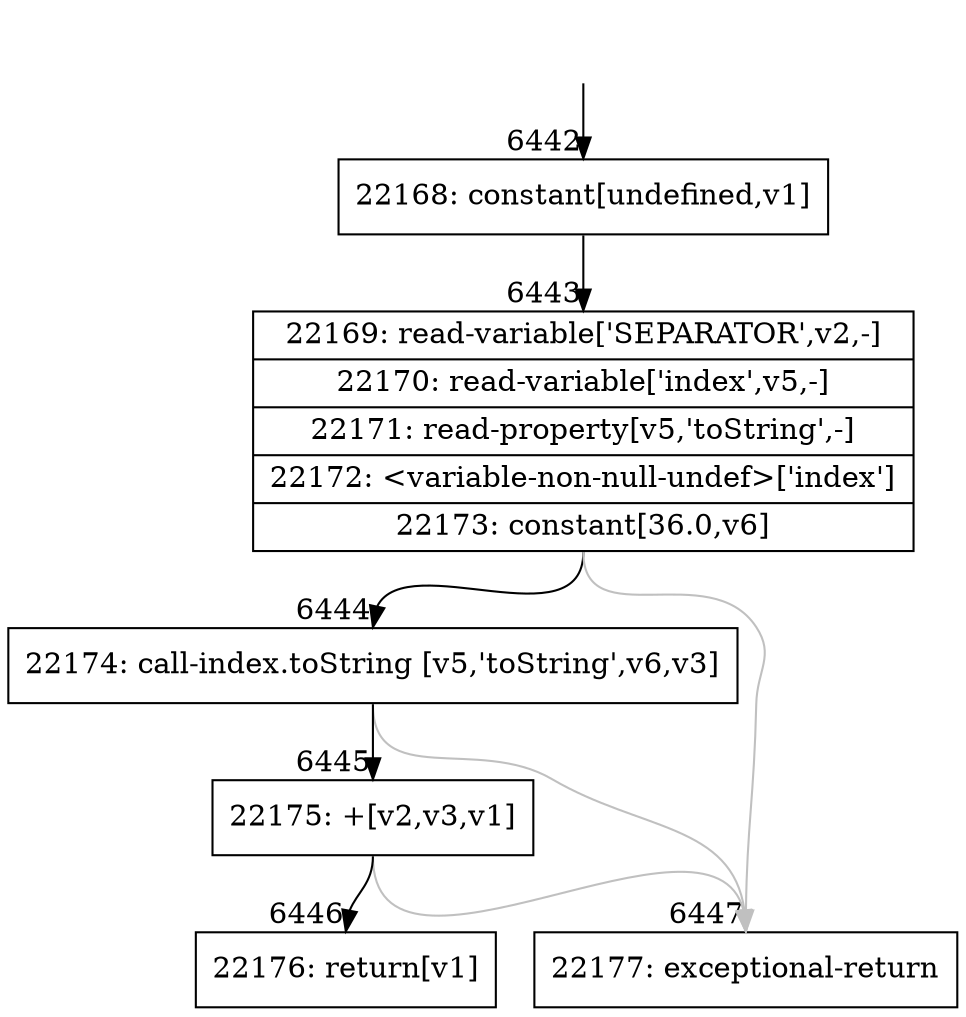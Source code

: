 digraph {
rankdir="TD"
BB_entry443[shape=none,label=""];
BB_entry443 -> BB6442 [tailport=s, headport=n, headlabel="    6442"]
BB6442 [shape=record label="{22168: constant[undefined,v1]}" ] 
BB6442 -> BB6443 [tailport=s, headport=n, headlabel="      6443"]
BB6443 [shape=record label="{22169: read-variable['SEPARATOR',v2,-]|22170: read-variable['index',v5,-]|22171: read-property[v5,'toString',-]|22172: \<variable-non-null-undef\>['index']|22173: constant[36.0,v6]}" ] 
BB6443 -> BB6444 [tailport=s, headport=n, headlabel="      6444"]
BB6443 -> BB6447 [tailport=s, headport=n, color=gray, headlabel="      6447"]
BB6444 [shape=record label="{22174: call-index.toString [v5,'toString',v6,v3]}" ] 
BB6444 -> BB6445 [tailport=s, headport=n, headlabel="      6445"]
BB6444 -> BB6447 [tailport=s, headport=n, color=gray]
BB6445 [shape=record label="{22175: +[v2,v3,v1]}" ] 
BB6445 -> BB6446 [tailport=s, headport=n, headlabel="      6446"]
BB6445 -> BB6447 [tailport=s, headport=n, color=gray]
BB6446 [shape=record label="{22176: return[v1]}" ] 
BB6447 [shape=record label="{22177: exceptional-return}" ] 
//#$~ 11321
}
